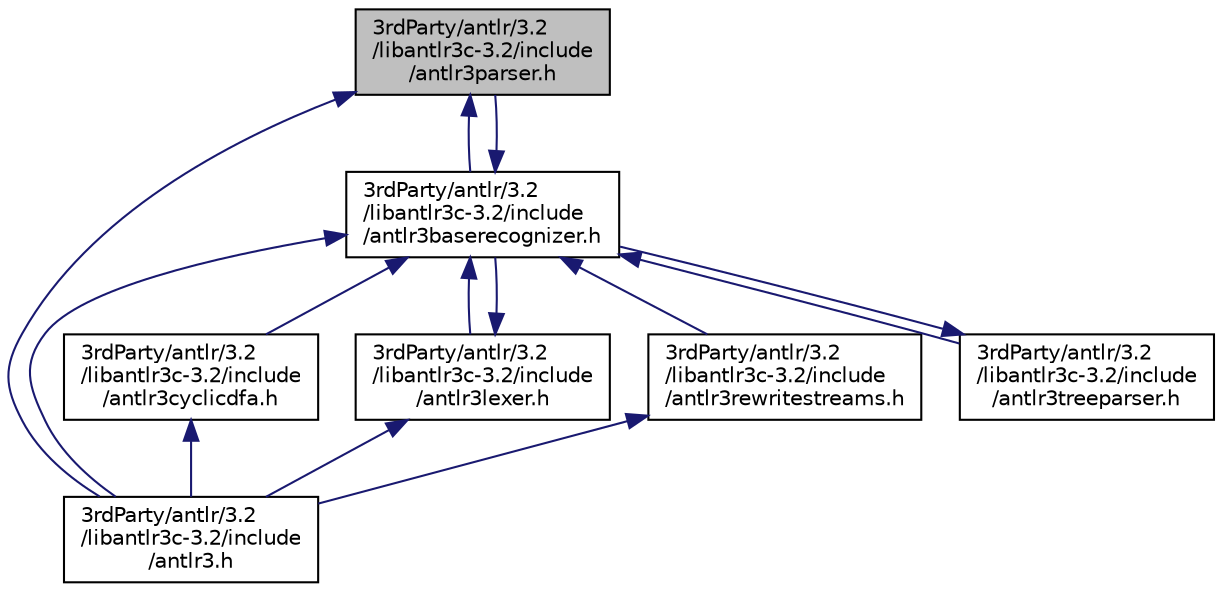 digraph "3rdParty/antlr/3.2/libantlr3c-3.2/include/antlr3parser.h"
{
  edge [fontname="Helvetica",fontsize="10",labelfontname="Helvetica",labelfontsize="10"];
  node [fontname="Helvetica",fontsize="10",shape=record];
  Node26 [label="3rdParty/antlr/3.2\l/libantlr3c-3.2/include\l/antlr3parser.h",height=0.2,width=0.4,color="black", fillcolor="grey75", style="filled", fontcolor="black"];
  Node26 -> Node27 [dir="back",color="midnightblue",fontsize="10",style="solid",fontname="Helvetica"];
  Node27 [label="3rdParty/antlr/3.2\l/libantlr3c-3.2/include\l/antlr3.h",height=0.2,width=0.4,color="black", fillcolor="white", style="filled",URL="$de/d99/3rd_party_2antlr_23_82_2libantlr3c-3_82_2include_2antlr3_8h.html"];
  Node26 -> Node28 [dir="back",color="midnightblue",fontsize="10",style="solid",fontname="Helvetica"];
  Node28 [label="3rdParty/antlr/3.2\l/libantlr3c-3.2/include\l/antlr3baserecognizer.h",height=0.2,width=0.4,color="black", fillcolor="white", style="filled",URL="$db/d24/3rd_party_2antlr_23_82_2libantlr3c-3_82_2include_2antlr3baserecognizer_8h.html"];
  Node28 -> Node27 [dir="back",color="midnightblue",fontsize="10",style="solid",fontname="Helvetica"];
  Node28 -> Node29 [dir="back",color="midnightblue",fontsize="10",style="solid",fontname="Helvetica"];
  Node29 [label="3rdParty/antlr/3.2\l/libantlr3c-3.2/include\l/antlr3cyclicdfa.h",height=0.2,width=0.4,color="black", fillcolor="white", style="filled",URL="$d2/d97/3rd_party_2antlr_23_82_2libantlr3c-3_82_2include_2antlr3cyclicdfa_8h.html"];
  Node29 -> Node27 [dir="back",color="midnightblue",fontsize="10",style="solid",fontname="Helvetica"];
  Node28 -> Node30 [dir="back",color="midnightblue",fontsize="10",style="solid",fontname="Helvetica"];
  Node30 [label="3rdParty/antlr/3.2\l/libantlr3c-3.2/include\l/antlr3lexer.h",height=0.2,width=0.4,color="black", fillcolor="white", style="filled",URL="$d3/de3/3rd_party_2antlr_23_82_2libantlr3c-3_82_2include_2antlr3lexer_8h.html"];
  Node30 -> Node27 [dir="back",color="midnightblue",fontsize="10",style="solid",fontname="Helvetica"];
  Node30 -> Node28 [dir="back",color="midnightblue",fontsize="10",style="solid",fontname="Helvetica"];
  Node28 -> Node26 [dir="back",color="midnightblue",fontsize="10",style="solid",fontname="Helvetica"];
  Node28 -> Node31 [dir="back",color="midnightblue",fontsize="10",style="solid",fontname="Helvetica"];
  Node31 [label="3rdParty/antlr/3.2\l/libantlr3c-3.2/include\l/antlr3rewritestreams.h",height=0.2,width=0.4,color="black", fillcolor="white", style="filled",URL="$d5/dfb/3rd_party_2antlr_23_82_2libantlr3c-3_82_2include_2antlr3rewritestreams_8h.html"];
  Node31 -> Node27 [dir="back",color="midnightblue",fontsize="10",style="solid",fontname="Helvetica"];
  Node28 -> Node32 [dir="back",color="midnightblue",fontsize="10",style="solid",fontname="Helvetica"];
  Node32 [label="3rdParty/antlr/3.2\l/libantlr3c-3.2/include\l/antlr3treeparser.h",height=0.2,width=0.4,color="black", fillcolor="white", style="filled",URL="$d7/d93/3rd_party_2antlr_23_82_2libantlr3c-3_82_2include_2antlr3treeparser_8h.html"];
  Node32 -> Node28 [dir="back",color="midnightblue",fontsize="10",style="solid",fontname="Helvetica"];
}
